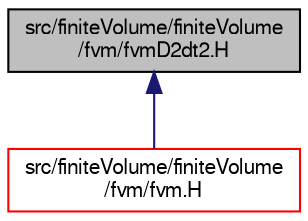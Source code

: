 digraph "src/finiteVolume/finiteVolume/fvm/fvmD2dt2.H"
{
  bgcolor="transparent";
  edge [fontname="FreeSans",fontsize="10",labelfontname="FreeSans",labelfontsize="10"];
  node [fontname="FreeSans",fontsize="10",shape=record];
  Node313 [label="src/finiteVolume/finiteVolume\l/fvm/fvmD2dt2.H",height=0.2,width=0.4,color="black", fillcolor="grey75", style="filled", fontcolor="black"];
  Node313 -> Node314 [dir="back",color="midnightblue",fontsize="10",style="solid",fontname="FreeSans"];
  Node314 [label="src/finiteVolume/finiteVolume\l/fvm/fvm.H",height=0.2,width=0.4,color="red",URL="$a03053.html"];
}
